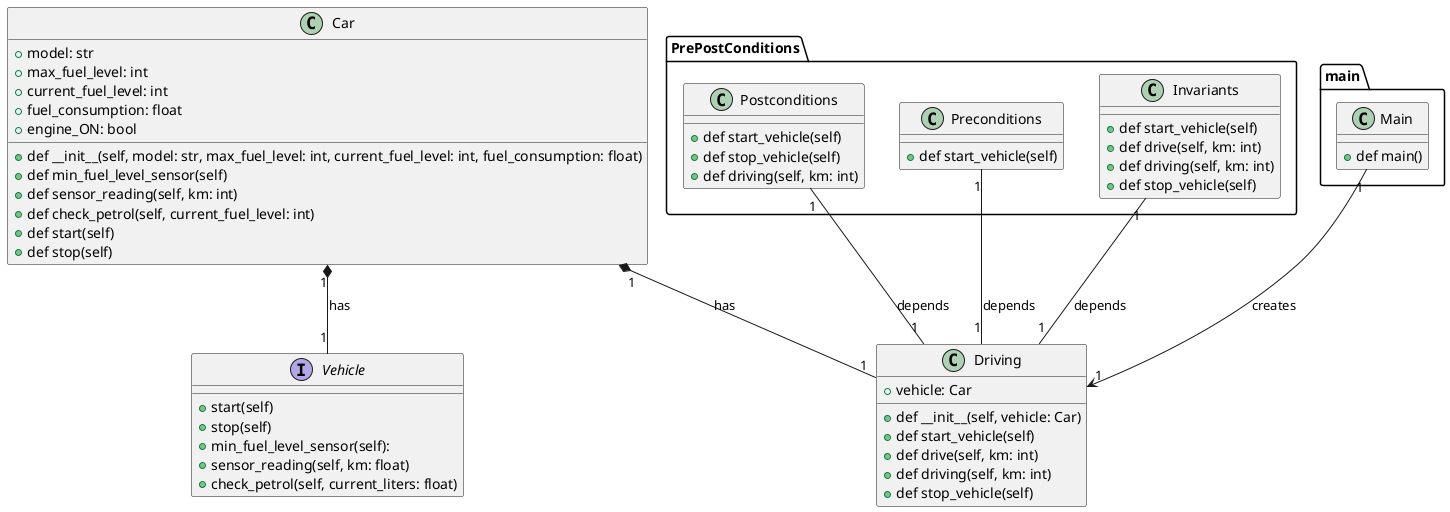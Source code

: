 @startuml

class Car {
    + model: str
    + max_fuel_level: int
    + current_fuel_level: int
    + fuel_consumption: float
    + engine_ON: bool
    + def __init__(self, model: str, max_fuel_level: int, current_fuel_level: int, fuel_consumption: float)
    + def min_fuel_level_sensor(self)
    + def sensor_reading(self, km: int)
    + def check_petrol(self, current_fuel_level: int)
    + def start(self)
    + def stop(self)
}

class Driving {
    + vehicle: Car
    + def __init__(self, vehicle: Car)
    + def start_vehicle(self)
    + def drive(self, km: int)
    + def driving(self, km: int)
    + def stop_vehicle(self)
}

Car "1" *-- "1" Driving : has

interface Vehicle{
    + start(self)
    + stop(self)
    + min_fuel_level_sensor(self):
    + sensor_reading(self, km: float)
    + check_petrol(self, current_liters: float)
}

Car "1" *-- "1" Vehicle : has

namespace main {
    class Main {
        + def main()
    }
}

Main "1" --> "1" Driving : creates

namespace PrePostConditions {

    class Preconditions {
        + def start_vehicle(self)
    }

    class Postconditions {
        + def start_vehicle(self)
        + def stop_vehicle(self)
        + def driving(self, km: int)
    }

    class Invariants {
        + def start_vehicle(self)
        + def drive(self, km: int)
        + def driving(self, km: int)
        + def stop_vehicle(self)
    }

    Preconditions "1" -- "1" Driving : depends
    Driving "1" -- "1" Postconditions : depends
    Invariants "1" -- "1" Driving : depends
}

@enduml